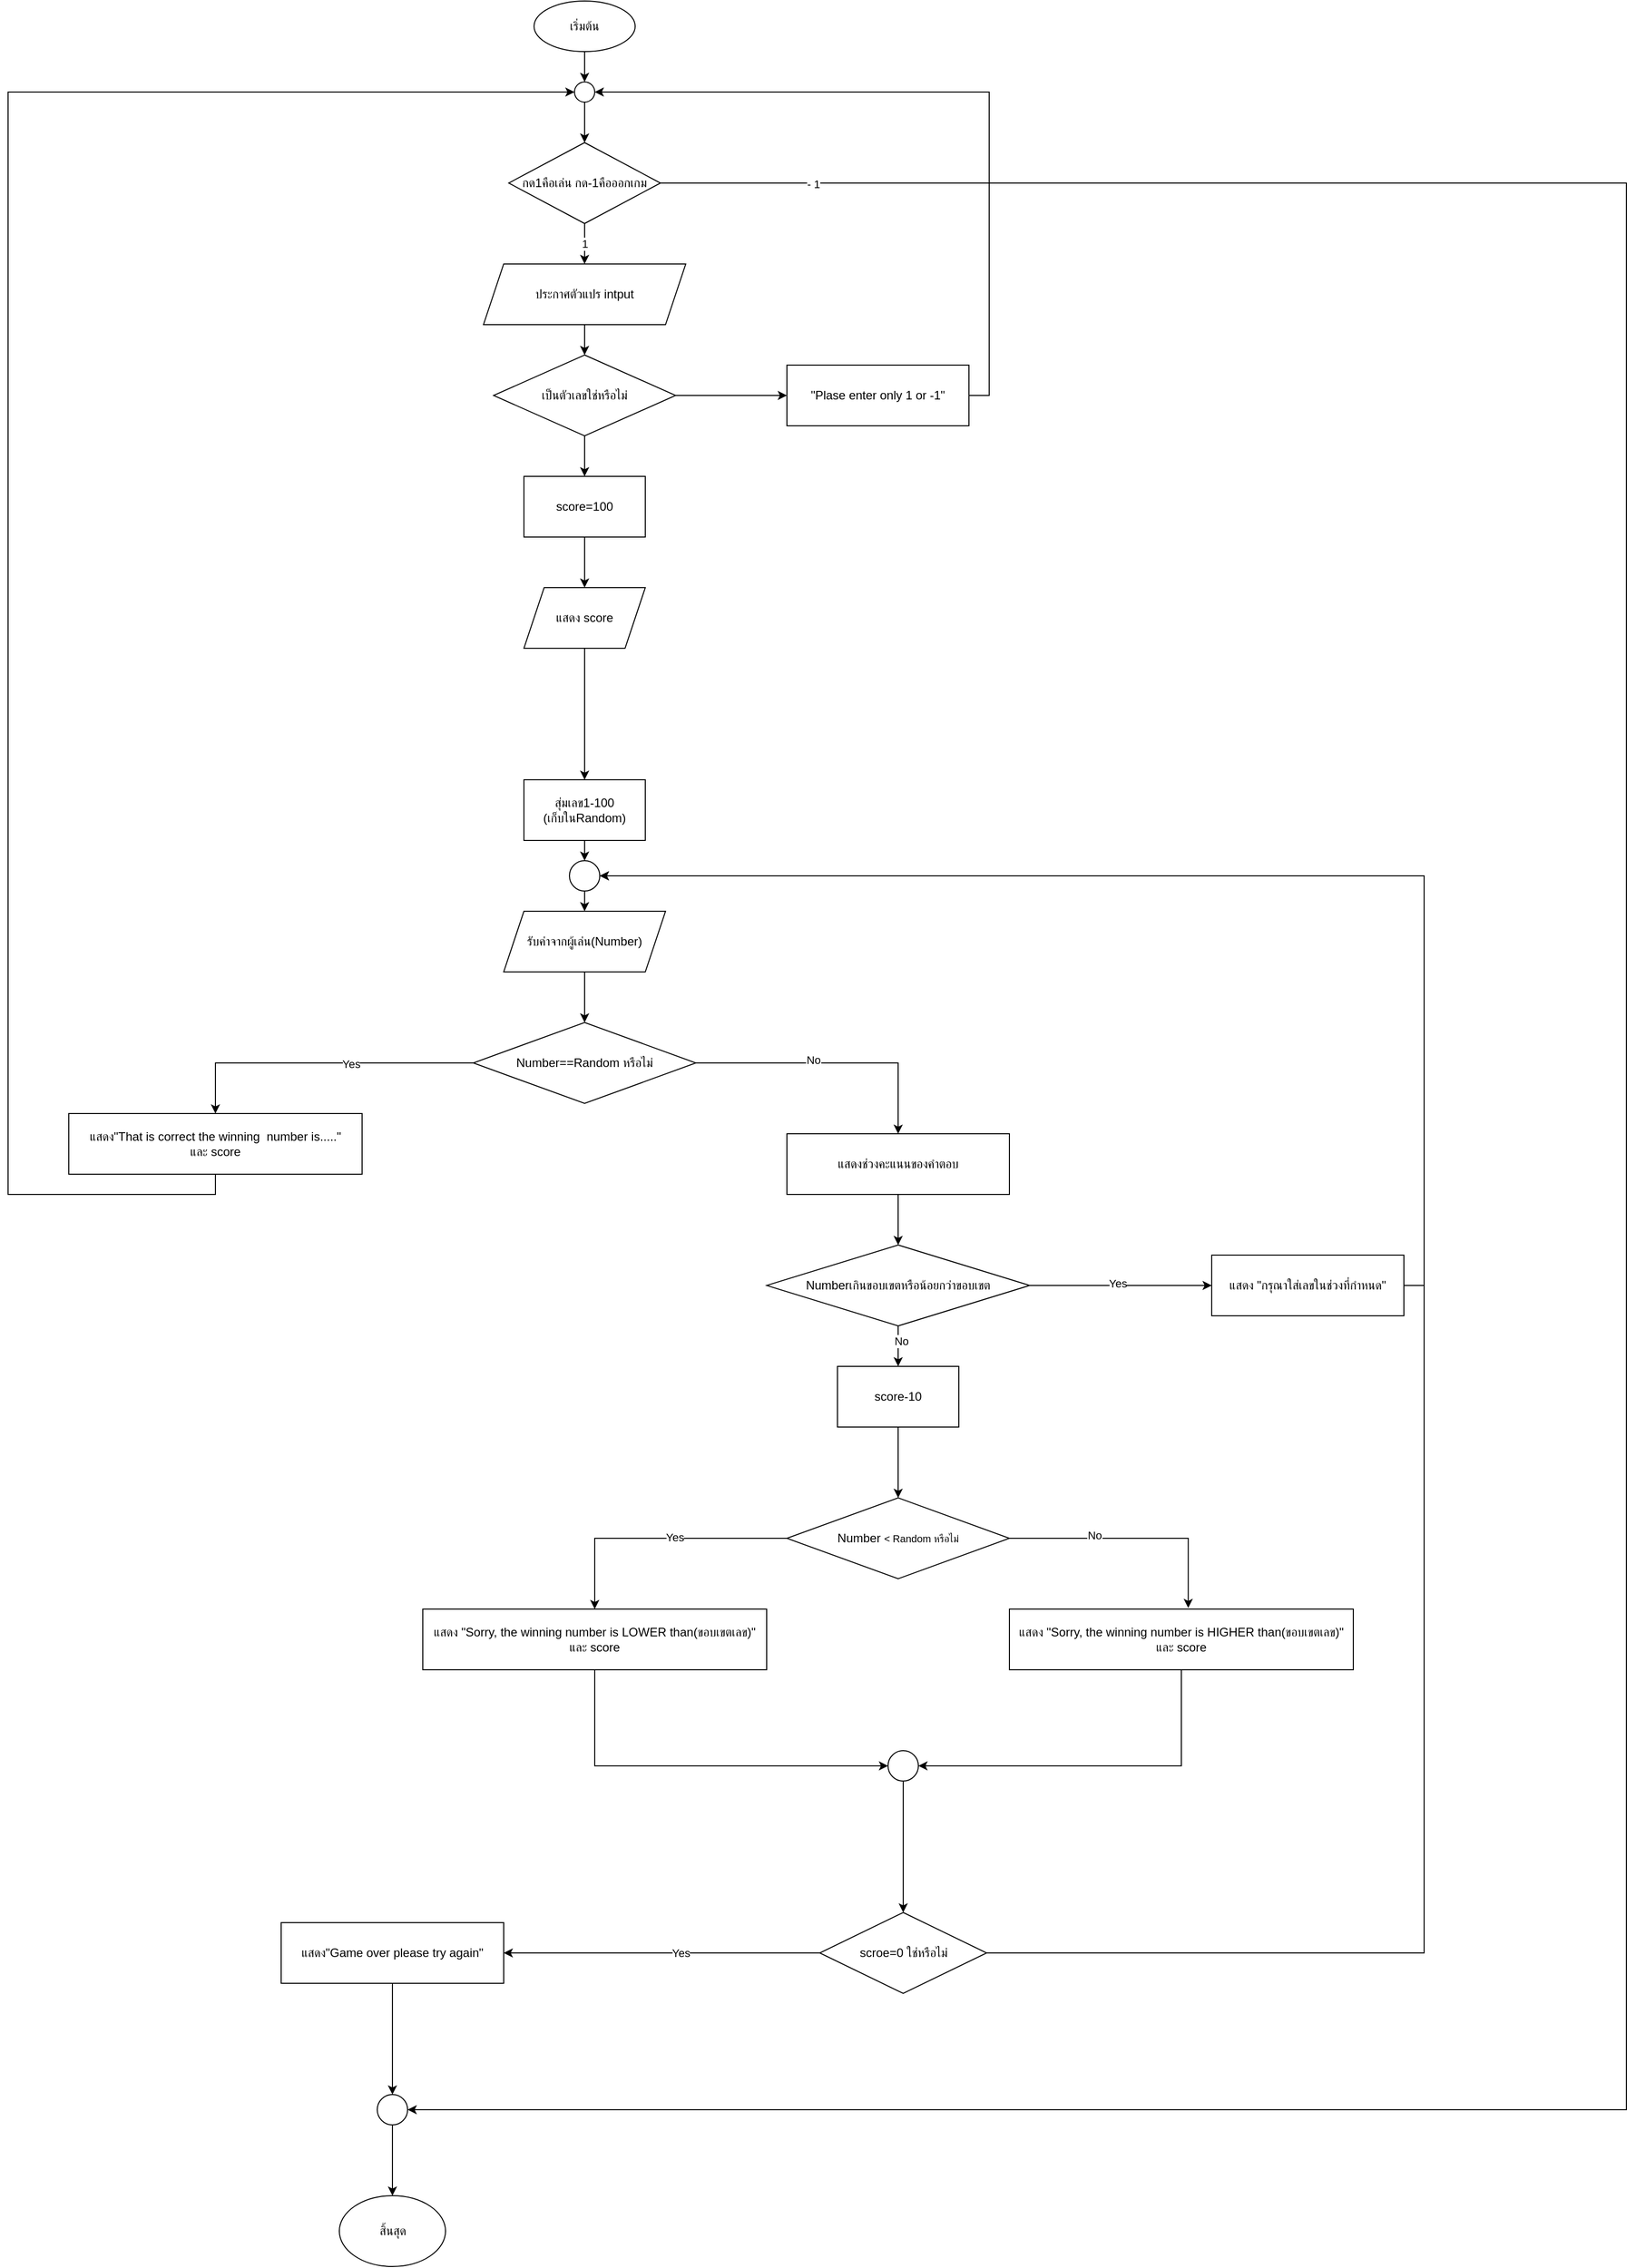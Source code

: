 <mxfile>
    <diagram id="9aWNdSA-5ttMaMC7tAEy" name="Page-1">
        <mxGraphModel dx="1261" dy="662" grid="1" gridSize="10" guides="1" tooltips="1" connect="1" arrows="1" fold="1" page="1" pageScale="1" pageWidth="850" pageHeight="1100" math="0" shadow="0">
            <root>
                <mxCell id="0"/>
                <mxCell id="1" parent="0"/>
                <mxCell id="102" style="edgeStyle=orthogonalEdgeStyle;rounded=0;orthogonalLoop=1;jettySize=auto;html=1;exitX=0.5;exitY=1;exitDx=0;exitDy=0;entryX=0.5;entryY=0;entryDx=0;entryDy=0;" edge="1" parent="1" source="103" target="119">
                    <mxGeometry relative="1" as="geometry"/>
                </mxCell>
                <mxCell id="103" value="เริ่มต้น" style="ellipse;whiteSpace=wrap;html=1;" vertex="1" parent="1">
                    <mxGeometry x="870" y="210" width="100" height="50" as="geometry"/>
                </mxCell>
                <mxCell id="104" value="1" style="edgeStyle=orthogonalEdgeStyle;rounded=0;orthogonalLoop=1;jettySize=auto;html=1;" edge="1" parent="1" source="106" target="156">
                    <mxGeometry relative="1" as="geometry"/>
                </mxCell>
                <mxCell id="105" style="edgeStyle=orthogonalEdgeStyle;rounded=0;orthogonalLoop=1;jettySize=auto;html=1;exitX=1;exitY=0.5;exitDx=0;exitDy=0;entryX=1;entryY=0.5;entryDx=0;entryDy=0;" edge="1" parent="1" source="106" target="138">
                    <mxGeometry relative="1" as="geometry">
                        <Array as="points">
                            <mxPoint x="1950" y="390"/>
                            <mxPoint x="1950" y="2295"/>
                        </Array>
                    </mxGeometry>
                </mxCell>
                <mxCell id="174" value="- 1" style="edgeLabel;html=1;align=center;verticalAlign=middle;resizable=0;points=[];" vertex="1" connectable="0" parent="105">
                    <mxGeometry x="-0.926" y="-1" relative="1" as="geometry">
                        <mxPoint as="offset"/>
                    </mxGeometry>
                </mxCell>
                <mxCell id="106" value="กด1คือเล่น กด-1คือออกเกม" style="rhombus;whiteSpace=wrap;html=1;" vertex="1" parent="1">
                    <mxGeometry x="845" y="350" width="150" height="80" as="geometry"/>
                </mxCell>
                <mxCell id="107" value="" style="edgeStyle=orthogonalEdgeStyle;rounded=0;orthogonalLoop=1;jettySize=auto;html=1;" edge="1" parent="1" source="108" target="159">
                    <mxGeometry relative="1" as="geometry"/>
                </mxCell>
                <mxCell id="108" value="score=100" style="whiteSpace=wrap;html=1;" vertex="1" parent="1">
                    <mxGeometry x="860" y="680" width="120" height="60" as="geometry"/>
                </mxCell>
                <mxCell id="109" style="edgeStyle=orthogonalEdgeStyle;rounded=0;orthogonalLoop=1;jettySize=auto;html=1;exitX=0.5;exitY=1;exitDx=0;exitDy=0;entryX=0.5;entryY=0;entryDx=0;entryDy=0;" edge="1" parent="1" source="110" target="142">
                    <mxGeometry relative="1" as="geometry"/>
                </mxCell>
                <mxCell id="110" value="สุ่มเลข1-100&lt;div&gt;(เก็บในRandom)&lt;/div&gt;" style="whiteSpace=wrap;html=1;" vertex="1" parent="1">
                    <mxGeometry x="860" y="980" width="120" height="60" as="geometry"/>
                </mxCell>
                <mxCell id="111" style="edgeStyle=orthogonalEdgeStyle;rounded=0;orthogonalLoop=1;jettySize=auto;html=1;exitX=0.5;exitY=1;exitDx=0;exitDy=0;entryX=0.5;entryY=0;entryDx=0;entryDy=0;" edge="1" parent="1" source="112" target="115">
                    <mxGeometry relative="1" as="geometry"/>
                </mxCell>
                <mxCell id="112" value="รับค่าจากผู้เล่น(Number)" style="shape=parallelogram;perimeter=parallelogramPerimeter;whiteSpace=wrap;html=1;fixedSize=1;" vertex="1" parent="1">
                    <mxGeometry x="840" y="1110" width="160" height="60" as="geometry"/>
                </mxCell>
                <mxCell id="113" value="" style="edgeStyle=orthogonalEdgeStyle;rounded=0;orthogonalLoop=1;jettySize=auto;html=1;" edge="1" parent="1" source="115" target="117">
                    <mxGeometry relative="1" as="geometry"/>
                </mxCell>
                <mxCell id="166" value="Yes" style="edgeLabel;html=1;align=center;verticalAlign=middle;resizable=0;points=[];" vertex="1" connectable="0" parent="113">
                    <mxGeometry x="-0.207" y="1" relative="1" as="geometry">
                        <mxPoint as="offset"/>
                    </mxGeometry>
                </mxCell>
                <mxCell id="114" style="edgeStyle=orthogonalEdgeStyle;rounded=0;orthogonalLoop=1;jettySize=auto;html=1;exitX=1;exitY=0.5;exitDx=0;exitDy=0;entryX=0.5;entryY=0;entryDx=0;entryDy=0;" edge="1" parent="1" source="115" target="154">
                    <mxGeometry relative="1" as="geometry"/>
                </mxCell>
                <mxCell id="167" value="No" style="edgeLabel;html=1;align=center;verticalAlign=middle;resizable=0;points=[];" vertex="1" connectable="0" parent="114">
                    <mxGeometry x="-0.14" y="3" relative="1" as="geometry">
                        <mxPoint as="offset"/>
                    </mxGeometry>
                </mxCell>
                <mxCell id="115" value="Number==Random หรือไม่" style="rhombus;whiteSpace=wrap;html=1;" vertex="1" parent="1">
                    <mxGeometry x="810" y="1220" width="220" height="80" as="geometry"/>
                </mxCell>
                <mxCell id="116" style="edgeStyle=orthogonalEdgeStyle;rounded=0;orthogonalLoop=1;jettySize=auto;html=1;exitX=0.5;exitY=1;exitDx=0;exitDy=0;entryX=0;entryY=0.5;entryDx=0;entryDy=0;" edge="1" parent="1" source="117" target="119">
                    <mxGeometry relative="1" as="geometry">
                        <Array as="points">
                            <mxPoint x="555" y="1390"/>
                            <mxPoint x="350" y="1390"/>
                            <mxPoint x="350" y="300"/>
                        </Array>
                    </mxGeometry>
                </mxCell>
                <mxCell id="117" value="แสดง&quot;That is correct the winning&amp;nbsp; number is.....&lt;span style=&quot;background-color: transparent; color: light-dark(rgb(0, 0, 0), rgb(255, 255, 255));&quot;&gt;&quot;&lt;/span&gt;&lt;div&gt;และ score&lt;/div&gt;" style="whiteSpace=wrap;html=1;" vertex="1" parent="1">
                    <mxGeometry x="410" y="1310" width="290" height="60" as="geometry"/>
                </mxCell>
                <mxCell id="118" style="edgeStyle=orthogonalEdgeStyle;rounded=0;orthogonalLoop=1;jettySize=auto;html=1;exitX=0.5;exitY=1;exitDx=0;exitDy=0;entryX=0.5;entryY=0;entryDx=0;entryDy=0;" edge="1" parent="1" source="119" target="106">
                    <mxGeometry relative="1" as="geometry"/>
                </mxCell>
                <mxCell id="119" value="" style="ellipse;whiteSpace=wrap;html=1;aspect=fixed;" vertex="1" parent="1">
                    <mxGeometry x="910" y="290" width="20" height="20" as="geometry"/>
                </mxCell>
                <mxCell id="120" value="" style="edgeStyle=orthogonalEdgeStyle;rounded=0;orthogonalLoop=1;jettySize=auto;html=1;" edge="1" parent="1" source="121" target="123">
                    <mxGeometry relative="1" as="geometry"/>
                </mxCell>
                <mxCell id="172" value="Yes" style="edgeLabel;html=1;align=center;verticalAlign=middle;resizable=0;points=[];" vertex="1" connectable="0" parent="120">
                    <mxGeometry x="-0.148" y="-1" relative="1" as="geometry">
                        <mxPoint as="offset"/>
                    </mxGeometry>
                </mxCell>
                <mxCell id="121" value="Number &lt;span style=&quot;font-size: 10px;&quot;&gt;&amp;lt; Random หรือไม่&lt;/span&gt;" style="rhombus;whiteSpace=wrap;html=1;" vertex="1" parent="1">
                    <mxGeometry x="1120" y="1690" width="220" height="80" as="geometry"/>
                </mxCell>
                <mxCell id="122" style="edgeStyle=orthogonalEdgeStyle;rounded=0;orthogonalLoop=1;jettySize=auto;html=1;exitX=0.5;exitY=1;exitDx=0;exitDy=0;entryX=0;entryY=0.5;entryDx=0;entryDy=0;" edge="1" parent="1" source="123" target="129">
                    <mxGeometry relative="1" as="geometry"/>
                </mxCell>
                <mxCell id="123" value="แสดง &quot;Sorry, the winning number is LOWER than(ขอบเขตเลข)&quot;&lt;div&gt;และ score&lt;/div&gt;" style="whiteSpace=wrap;html=1;" vertex="1" parent="1">
                    <mxGeometry x="760" y="1800" width="340" height="60" as="geometry"/>
                </mxCell>
                <mxCell id="125" style="edgeStyle=orthogonalEdgeStyle;rounded=0;orthogonalLoop=1;jettySize=auto;html=1;exitX=0.5;exitY=1;exitDx=0;exitDy=0;entryX=1;entryY=0.5;entryDx=0;entryDy=0;" edge="1" parent="1" source="126" target="129">
                    <mxGeometry relative="1" as="geometry"/>
                </mxCell>
                <mxCell id="126" value="แสดง &quot;Sorry, the winning number is HIGHER than(ขอบเขตเลข)&quot;&lt;div&gt;และ score&lt;/div&gt;" style="whiteSpace=wrap;html=1;" vertex="1" parent="1">
                    <mxGeometry x="1340" y="1800" width="340" height="60" as="geometry"/>
                </mxCell>
                <mxCell id="127" style="edgeStyle=orthogonalEdgeStyle;rounded=0;orthogonalLoop=1;jettySize=auto;html=1;exitX=1;exitY=0.5;exitDx=0;exitDy=0;entryX=0.52;entryY=-0.018;entryDx=0;entryDy=0;entryPerimeter=0;" edge="1" parent="1" source="121" target="126">
                    <mxGeometry relative="1" as="geometry"/>
                </mxCell>
                <mxCell id="171" value="No" style="edgeLabel;html=1;align=center;verticalAlign=middle;resizable=0;points=[];" vertex="1" connectable="0" parent="127">
                    <mxGeometry x="-0.319" y="3" relative="1" as="geometry">
                        <mxPoint as="offset"/>
                    </mxGeometry>
                </mxCell>
                <mxCell id="128" style="edgeStyle=orthogonalEdgeStyle;rounded=0;orthogonalLoop=1;jettySize=auto;html=1;exitX=0.5;exitY=1;exitDx=0;exitDy=0;entryX=0.5;entryY=0;entryDx=0;entryDy=0;" edge="1" parent="1" source="129" target="132">
                    <mxGeometry relative="1" as="geometry"/>
                </mxCell>
                <mxCell id="129" value="" style="ellipse;whiteSpace=wrap;html=1;" vertex="1" parent="1">
                    <mxGeometry x="1220" y="1940" width="30" height="30" as="geometry"/>
                </mxCell>
                <mxCell id="130" value="" style="edgeStyle=orthogonalEdgeStyle;rounded=0;orthogonalLoop=1;jettySize=auto;html=1;" edge="1" parent="1" source="132" target="136">
                    <mxGeometry relative="1" as="geometry"/>
                </mxCell>
                <mxCell id="173" value="Yes" style="edgeLabel;html=1;align=center;verticalAlign=middle;resizable=0;points=[];" vertex="1" connectable="0" parent="130">
                    <mxGeometry x="-0.119" relative="1" as="geometry">
                        <mxPoint as="offset"/>
                    </mxGeometry>
                </mxCell>
                <mxCell id="131" style="edgeStyle=orthogonalEdgeStyle;rounded=0;orthogonalLoop=1;jettySize=auto;html=1;exitX=1;exitY=0.5;exitDx=0;exitDy=0;entryX=1;entryY=0.5;entryDx=0;entryDy=0;" edge="1" parent="1" source="132" target="142">
                    <mxGeometry relative="1" as="geometry">
                        <Array as="points">
                            <mxPoint x="1750" y="2140"/>
                            <mxPoint x="1750" y="1075"/>
                        </Array>
                    </mxGeometry>
                </mxCell>
                <mxCell id="132" value="scroe=0 ใช่หรือไม่" style="rhombus;whiteSpace=wrap;html=1;" vertex="1" parent="1">
                    <mxGeometry x="1152.5" y="2100" width="165" height="80" as="geometry"/>
                </mxCell>
                <mxCell id="135" value="" style="edgeStyle=orthogonalEdgeStyle;rounded=0;orthogonalLoop=1;jettySize=auto;html=1;" edge="1" parent="1" source="136" target="138">
                    <mxGeometry relative="1" as="geometry"/>
                </mxCell>
                <mxCell id="136" value="แสดง&quot;Game over please try again&quot;" style="whiteSpace=wrap;html=1;" vertex="1" parent="1">
                    <mxGeometry x="620" y="2110" width="220" height="60" as="geometry"/>
                </mxCell>
                <mxCell id="137" style="edgeStyle=orthogonalEdgeStyle;rounded=0;orthogonalLoop=1;jettySize=auto;html=1;exitX=0.5;exitY=1;exitDx=0;exitDy=0;entryX=0.5;entryY=0;entryDx=0;entryDy=0;" edge="1" parent="1" source="138" target="139">
                    <mxGeometry relative="1" as="geometry"/>
                </mxCell>
                <mxCell id="138" value="" style="ellipse;whiteSpace=wrap;html=1;" vertex="1" parent="1">
                    <mxGeometry x="715" y="2280" width="30" height="30" as="geometry"/>
                </mxCell>
                <mxCell id="139" value="สิ้นสุด" style="ellipse;whiteSpace=wrap;html=1;" vertex="1" parent="1">
                    <mxGeometry x="677.5" y="2380" width="105" height="70" as="geometry"/>
                </mxCell>
                <mxCell id="141" style="edgeStyle=orthogonalEdgeStyle;rounded=0;orthogonalLoop=1;jettySize=auto;html=1;exitX=0.5;exitY=1;exitDx=0;exitDy=0;entryX=0.5;entryY=0;entryDx=0;entryDy=0;" edge="1" parent="1" source="142" target="112">
                    <mxGeometry relative="1" as="geometry"/>
                </mxCell>
                <mxCell id="142" value="" style="ellipse;whiteSpace=wrap;html=1;" vertex="1" parent="1">
                    <mxGeometry x="905" y="1060" width="30" height="30" as="geometry"/>
                </mxCell>
                <mxCell id="143" style="edgeStyle=orthogonalEdgeStyle;rounded=0;orthogonalLoop=1;jettySize=auto;html=1;exitX=0.5;exitY=1;exitDx=0;exitDy=0;entryX=0.5;entryY=0;entryDx=0;entryDy=0;" edge="1" parent="1" source="144" target="121">
                    <mxGeometry relative="1" as="geometry"/>
                </mxCell>
                <mxCell id="144" value="score-10" style="whiteSpace=wrap;html=1;" vertex="1" parent="1">
                    <mxGeometry x="1170" y="1560" width="120" height="60" as="geometry"/>
                </mxCell>
                <mxCell id="145" style="edgeStyle=orthogonalEdgeStyle;rounded=0;orthogonalLoop=1;jettySize=auto;html=1;exitX=0.5;exitY=1;exitDx=0;exitDy=0;entryX=0.5;entryY=0;entryDx=0;entryDy=0;" edge="1" parent="1" source="147" target="144">
                    <mxGeometry relative="1" as="geometry"/>
                </mxCell>
                <mxCell id="170" value="No" style="edgeLabel;html=1;align=center;verticalAlign=middle;resizable=0;points=[];" vertex="1" connectable="0" parent="145">
                    <mxGeometry x="-0.278" y="3" relative="1" as="geometry">
                        <mxPoint as="offset"/>
                    </mxGeometry>
                </mxCell>
                <mxCell id="146" value="" style="edgeStyle=orthogonalEdgeStyle;rounded=0;orthogonalLoop=1;jettySize=auto;html=1;" edge="1" parent="1" source="147" target="150">
                    <mxGeometry relative="1" as="geometry"/>
                </mxCell>
                <mxCell id="169" value="Yes" style="edgeLabel;html=1;align=center;verticalAlign=middle;resizable=0;points=[];" vertex="1" connectable="0" parent="146">
                    <mxGeometry x="-0.033" y="2" relative="1" as="geometry">
                        <mxPoint as="offset"/>
                    </mxGeometry>
                </mxCell>
                <mxCell id="147" value="Numberเกินขอบเขตหรือน้อยกว่าขอบเขต" style="rhombus;whiteSpace=wrap;html=1;" vertex="1" parent="1">
                    <mxGeometry x="1100" y="1440" width="260" height="80" as="geometry"/>
                </mxCell>
                <mxCell id="149" style="edgeStyle=orthogonalEdgeStyle;rounded=0;orthogonalLoop=1;jettySize=auto;html=1;exitX=1;exitY=0.5;exitDx=0;exitDy=0;entryX=1;entryY=0.5;entryDx=0;entryDy=0;" edge="1" parent="1" source="150" target="142">
                    <mxGeometry relative="1" as="geometry"/>
                </mxCell>
                <mxCell id="150" value="แสดง &quot;กรุณาใส่เลขในช่วงที่กำหนด&quot;" style="whiteSpace=wrap;html=1;" vertex="1" parent="1">
                    <mxGeometry x="1540" y="1450" width="190" height="60" as="geometry"/>
                </mxCell>
                <mxCell id="153" style="edgeStyle=orthogonalEdgeStyle;rounded=0;orthogonalLoop=1;jettySize=auto;html=1;exitX=0.5;exitY=1;exitDx=0;exitDy=0;entryX=0.5;entryY=0;entryDx=0;entryDy=0;" edge="1" parent="1" source="154" target="147">
                    <mxGeometry relative="1" as="geometry"/>
                </mxCell>
                <mxCell id="154" value="แสดงช่วงคะแนนของคำตอบ" style="rounded=0;whiteSpace=wrap;html=1;" vertex="1" parent="1">
                    <mxGeometry x="1120" y="1330" width="220" height="60" as="geometry"/>
                </mxCell>
                <mxCell id="155" value="" style="edgeStyle=orthogonalEdgeStyle;rounded=0;orthogonalLoop=1;jettySize=auto;html=1;" edge="1" parent="1" source="156" target="158">
                    <mxGeometry relative="1" as="geometry"/>
                </mxCell>
                <mxCell id="156" value="ประกาศตัวแปร intput" style="shape=parallelogram;perimeter=parallelogramPerimeter;whiteSpace=wrap;html=1;fixedSize=1;" vertex="1" parent="1">
                    <mxGeometry x="820" y="470" width="200" height="60" as="geometry"/>
                </mxCell>
                <mxCell id="157" value="" style="edgeStyle=orthogonalEdgeStyle;rounded=0;orthogonalLoop=1;jettySize=auto;html=1;" edge="1" parent="1" source="158" target="162">
                    <mxGeometry relative="1" as="geometry"/>
                </mxCell>
                <mxCell id="177" value="" style="edgeStyle=none;html=1;" edge="1" parent="1" source="158" target="108">
                    <mxGeometry relative="1" as="geometry"/>
                </mxCell>
                <mxCell id="158" value="เป็นตัวเลขใช่หรือไม่" style="rhombus;whiteSpace=wrap;html=1;" vertex="1" parent="1">
                    <mxGeometry x="830" y="560" width="180" height="80" as="geometry"/>
                </mxCell>
                <mxCell id="176" style="edgeStyle=none;html=1;exitX=0.5;exitY=1;exitDx=0;exitDy=0;entryX=0.5;entryY=0;entryDx=0;entryDy=0;" edge="1" parent="1" source="159" target="110">
                    <mxGeometry relative="1" as="geometry"/>
                </mxCell>
                <mxCell id="159" value="แสดง score" style="shape=parallelogram;perimeter=parallelogramPerimeter;whiteSpace=wrap;html=1;fixedSize=1;" vertex="1" parent="1">
                    <mxGeometry x="860" y="790" width="120" height="60" as="geometry"/>
                </mxCell>
                <mxCell id="161" style="edgeStyle=orthogonalEdgeStyle;rounded=0;orthogonalLoop=1;jettySize=auto;html=1;exitX=1;exitY=0.5;exitDx=0;exitDy=0;entryX=1;entryY=0.5;entryDx=0;entryDy=0;" edge="1" parent="1" source="162" target="119">
                    <mxGeometry relative="1" as="geometry"/>
                </mxCell>
                <mxCell id="162" value="&quot;Plase enter only 1 or -1&quot;" style="whiteSpace=wrap;html=1;" vertex="1" parent="1">
                    <mxGeometry x="1120" y="570" width="180" height="60" as="geometry"/>
                </mxCell>
            </root>
        </mxGraphModel>
    </diagram>
</mxfile>